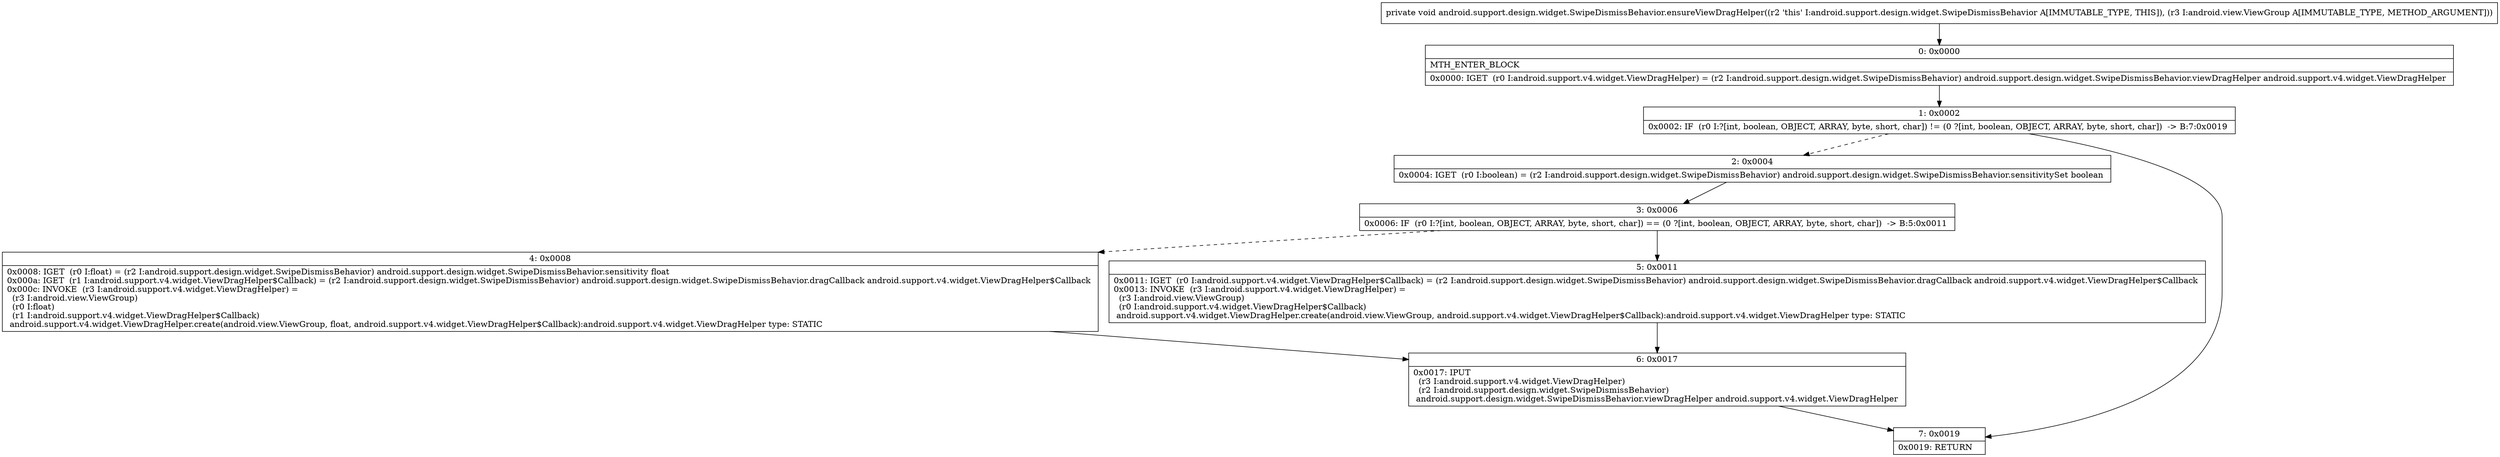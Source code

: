 digraph "CFG forandroid.support.design.widget.SwipeDismissBehavior.ensureViewDragHelper(Landroid\/view\/ViewGroup;)V" {
Node_0 [shape=record,label="{0\:\ 0x0000|MTH_ENTER_BLOCK\l|0x0000: IGET  (r0 I:android.support.v4.widget.ViewDragHelper) = (r2 I:android.support.design.widget.SwipeDismissBehavior) android.support.design.widget.SwipeDismissBehavior.viewDragHelper android.support.v4.widget.ViewDragHelper \l}"];
Node_1 [shape=record,label="{1\:\ 0x0002|0x0002: IF  (r0 I:?[int, boolean, OBJECT, ARRAY, byte, short, char]) != (0 ?[int, boolean, OBJECT, ARRAY, byte, short, char])  \-\> B:7:0x0019 \l}"];
Node_2 [shape=record,label="{2\:\ 0x0004|0x0004: IGET  (r0 I:boolean) = (r2 I:android.support.design.widget.SwipeDismissBehavior) android.support.design.widget.SwipeDismissBehavior.sensitivitySet boolean \l}"];
Node_3 [shape=record,label="{3\:\ 0x0006|0x0006: IF  (r0 I:?[int, boolean, OBJECT, ARRAY, byte, short, char]) == (0 ?[int, boolean, OBJECT, ARRAY, byte, short, char])  \-\> B:5:0x0011 \l}"];
Node_4 [shape=record,label="{4\:\ 0x0008|0x0008: IGET  (r0 I:float) = (r2 I:android.support.design.widget.SwipeDismissBehavior) android.support.design.widget.SwipeDismissBehavior.sensitivity float \l0x000a: IGET  (r1 I:android.support.v4.widget.ViewDragHelper$Callback) = (r2 I:android.support.design.widget.SwipeDismissBehavior) android.support.design.widget.SwipeDismissBehavior.dragCallback android.support.v4.widget.ViewDragHelper$Callback \l0x000c: INVOKE  (r3 I:android.support.v4.widget.ViewDragHelper) = \l  (r3 I:android.view.ViewGroup)\l  (r0 I:float)\l  (r1 I:android.support.v4.widget.ViewDragHelper$Callback)\l android.support.v4.widget.ViewDragHelper.create(android.view.ViewGroup, float, android.support.v4.widget.ViewDragHelper$Callback):android.support.v4.widget.ViewDragHelper type: STATIC \l}"];
Node_5 [shape=record,label="{5\:\ 0x0011|0x0011: IGET  (r0 I:android.support.v4.widget.ViewDragHelper$Callback) = (r2 I:android.support.design.widget.SwipeDismissBehavior) android.support.design.widget.SwipeDismissBehavior.dragCallback android.support.v4.widget.ViewDragHelper$Callback \l0x0013: INVOKE  (r3 I:android.support.v4.widget.ViewDragHelper) = \l  (r3 I:android.view.ViewGroup)\l  (r0 I:android.support.v4.widget.ViewDragHelper$Callback)\l android.support.v4.widget.ViewDragHelper.create(android.view.ViewGroup, android.support.v4.widget.ViewDragHelper$Callback):android.support.v4.widget.ViewDragHelper type: STATIC \l}"];
Node_6 [shape=record,label="{6\:\ 0x0017|0x0017: IPUT  \l  (r3 I:android.support.v4.widget.ViewDragHelper)\l  (r2 I:android.support.design.widget.SwipeDismissBehavior)\l android.support.design.widget.SwipeDismissBehavior.viewDragHelper android.support.v4.widget.ViewDragHelper \l}"];
Node_7 [shape=record,label="{7\:\ 0x0019|0x0019: RETURN   \l}"];
MethodNode[shape=record,label="{private void android.support.design.widget.SwipeDismissBehavior.ensureViewDragHelper((r2 'this' I:android.support.design.widget.SwipeDismissBehavior A[IMMUTABLE_TYPE, THIS]), (r3 I:android.view.ViewGroup A[IMMUTABLE_TYPE, METHOD_ARGUMENT])) }"];
MethodNode -> Node_0;
Node_0 -> Node_1;
Node_1 -> Node_2[style=dashed];
Node_1 -> Node_7;
Node_2 -> Node_3;
Node_3 -> Node_4[style=dashed];
Node_3 -> Node_5;
Node_4 -> Node_6;
Node_5 -> Node_6;
Node_6 -> Node_7;
}

